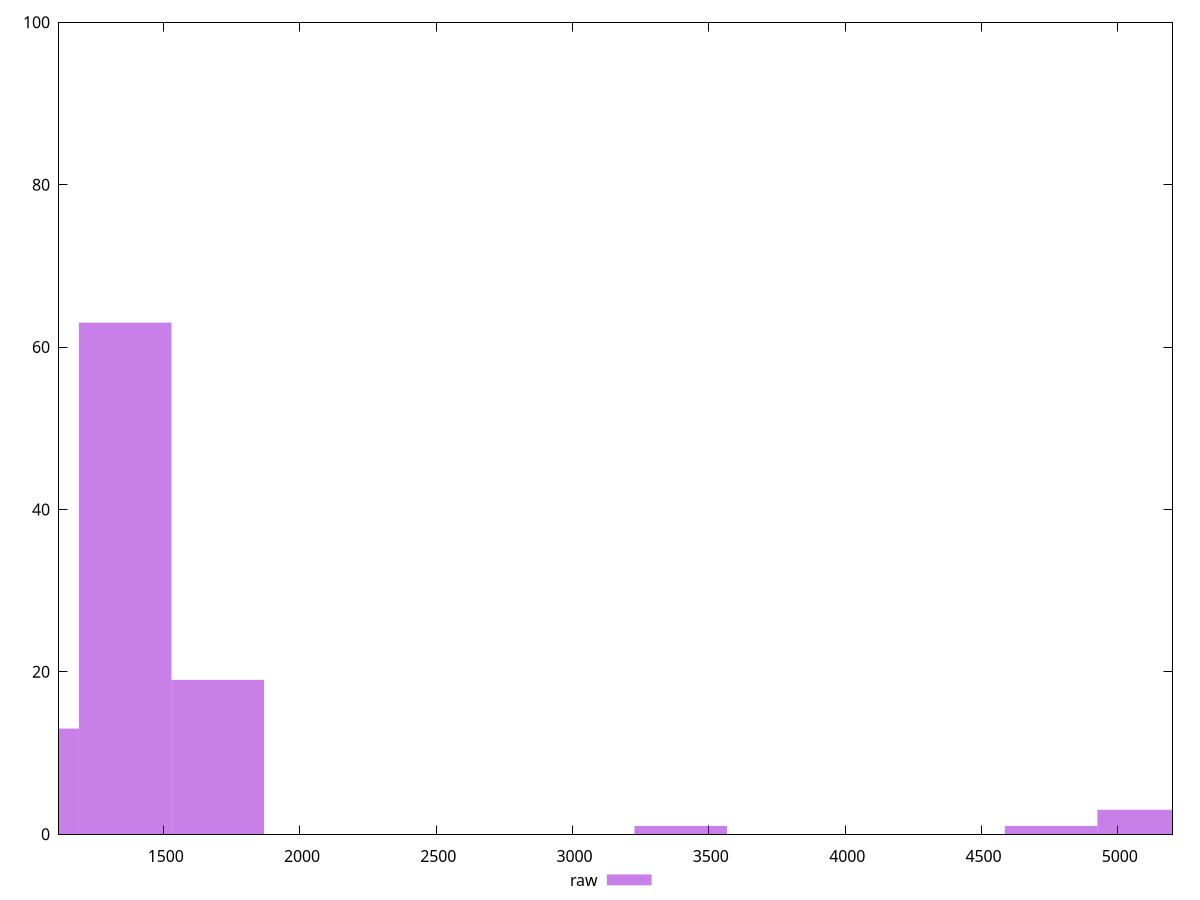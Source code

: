 reset

$raw <<EOF
1698.436686204426 19
1358.7493489635408 63
1019.0620117226556 13
5095.310058613278 3
4755.622721372392 1
3396.873372408852 1
EOF

set key outside below
set boxwidth 339.6873372408852
set xrange [1116:5201]
set yrange [0:100]
set trange [0:100]
set style fill transparent solid 0.5 noborder
set terminal svg size 640, 490 enhanced background rgb 'white'
set output "reprap/render-blocking-resources/samples/pages+cached+noexternal+nomedia+nocss/raw/histogram.svg"

plot $raw title "raw" with boxes

reset
